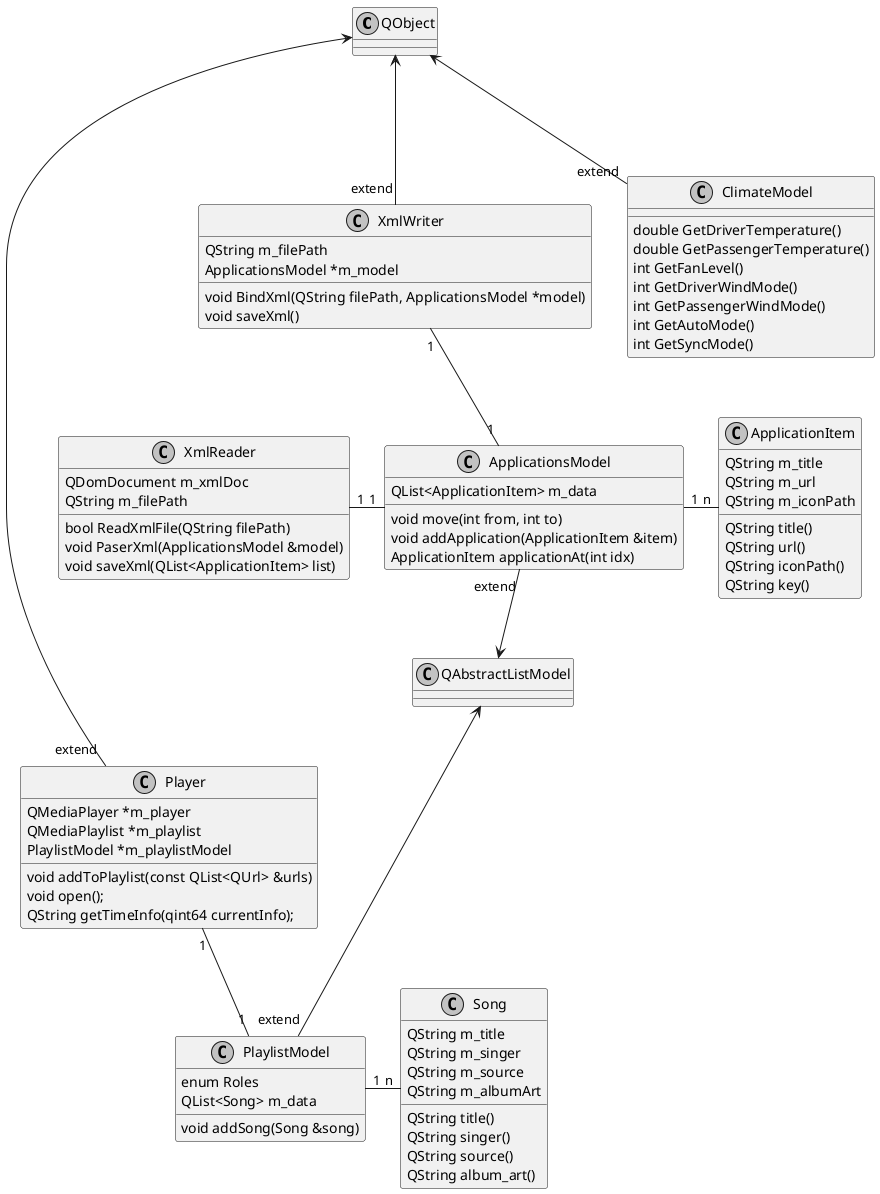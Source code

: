 @startuml

skinparam monochrome true

class QObject {}

class QAbstractListModel {}

class ApplicationItem {
  QString m_title
  QString m_url
  QString m_iconPath

  QString title()
  QString url()
  QString iconPath()
  QString key()
}

class ApplicationsModel {
  QList<ApplicationItem> m_data
  void move(int from, int to)
  void addApplication(ApplicationItem &item)
  ApplicationItem applicationAt(int idx)
}

ApplicationsModel "extend" --> QAbstractListModel
' QAbstractListModel "extend" ---> QObject

ApplicationsModel "1" - "n" ApplicationItem


class XmlReader {
  QDomDocument m_xmlDoc
  bool ReadXmlFile(QString filePath)
  void PaserXml(ApplicationsModel &model)
  void saveXml(QList<ApplicationItem> list)
  QString m_filePath
}

class XmlWriter {
  QString m_filePath
  ApplicationsModel *m_model
  void BindXml(QString filePath, ApplicationsModel *model)
  void saveXml()
}

' XmlWriter "extend" ---> QObject

XmlReader "1" - "1" ApplicationsModel

XmlWriter "1" -- "1" ApplicationsModel


class ClimateModel {
    double GetDriverTemperature()
    double GetPassengerTemperature()
    int GetFanLevel()
    int GetDriverWindMode()
    int GetPassengerWindMode()
    int GetAutoMode()
    int GetSyncMode()
}

' ClimateModel "extend" ---> QObject


class Song {
  QString title()
  QString singer()
  QString source()
  QString album_art()
  QString m_title
    QString m_singer
    QString m_source
    QString m_albumArt
}

class PlaylistModel {
  enum Roles
  void addSong(Song &song)
  QList<Song> m_data
}

PlaylistModel "1" - "n" Song

QAbstractListModel <--- "extend" PlaylistModel


class Player {
void addToPlaylist(const QList<QUrl> &urls)
void open();
    QString getTimeInfo(qint64 currentInfo);
    QMediaPlayer *m_player
    QMediaPlaylist *m_playlist
    PlaylistModel *m_playlistModel
}

' Player "extend" ---> QObject

Player "1" - "1" PlaylistModel

QObject <--- "extend" ClimateModel
QObject <--- "extend" Player
QObject <--- "extend" XmlWriter

@enduml